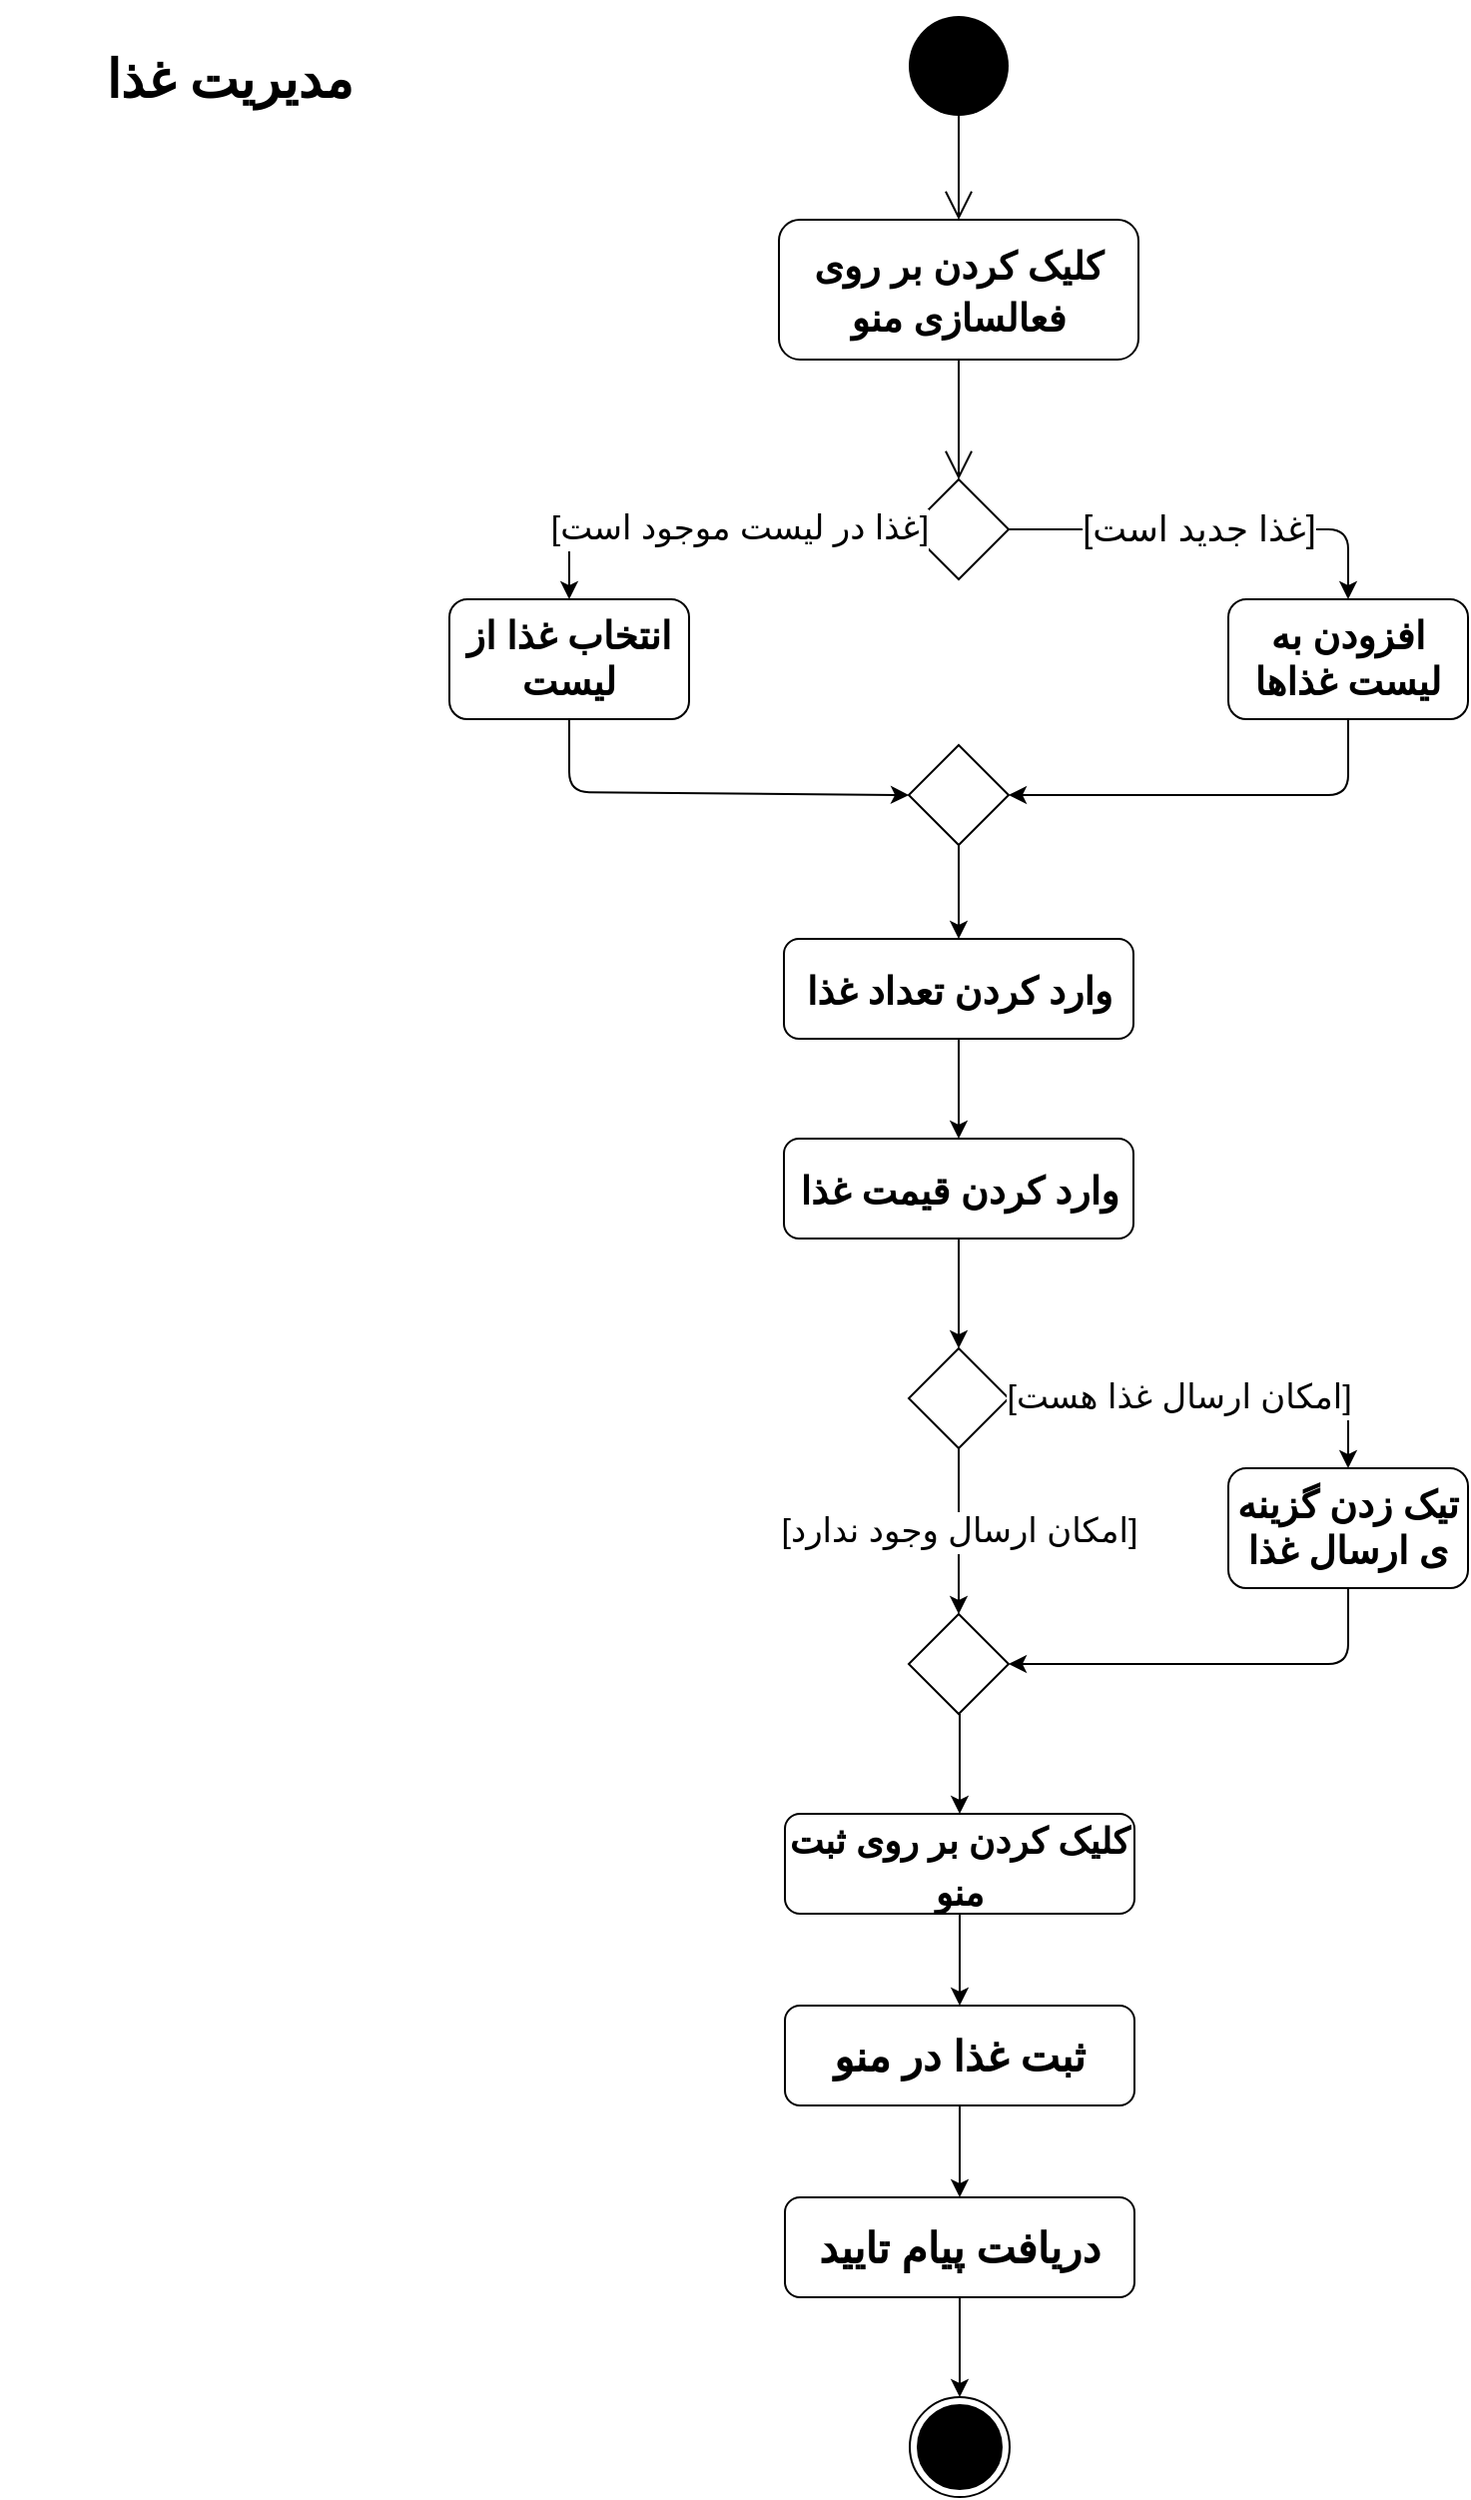 <mxfile version="14.1.4" type="github">
  <diagram name="Page-1" id="e7e014a7-5840-1c2e-5031-d8a46d1fe8dd">
    <mxGraphModel dx="1497" dy="765" grid="1" gridSize="10" guides="1" tooltips="1" connect="1" arrows="1" fold="1" page="1" pageScale="1" pageWidth="980" pageHeight="1390" background="#ffffff" math="0" shadow="0">
      <root>
        <mxCell id="0" />
        <mxCell id="1" parent="0" />
        <mxCell id="9RaUeARzdxXOr93nFO7e-41" value="" style="ellipse;fillColor=#000000;strokeColor=none;" parent="1" vertex="1">
          <mxGeometry x="465" y="28" width="50" height="50" as="geometry" />
        </mxCell>
        <mxCell id="9RaUeARzdxXOr93nFO7e-42" value="&lt;font style=&quot;font-size: 19px&quot;&gt;کلیک کردن بر روی فعالسازی منو&lt;/font&gt;" style="shape=rect;html=1;rounded=1;whiteSpace=wrap;align=center;fontSize=21;fontStyle=1" parent="1" vertex="1">
          <mxGeometry x="400" y="130" width="180" height="70" as="geometry" />
        </mxCell>
        <mxCell id="9RaUeARzdxXOr93nFO7e-43" value="" style="endArrow=open;endFill=1;endSize=12;html=1;fontSize=21;exitX=0.5;exitY=1;exitDx=0;exitDy=0;entryX=0.5;entryY=0;entryDx=0;entryDy=0;" parent="1" source="9RaUeARzdxXOr93nFO7e-41" target="9RaUeARzdxXOr93nFO7e-42" edge="1">
          <mxGeometry width="160" relative="1" as="geometry">
            <mxPoint x="515" y="278" as="sourcePoint" />
            <mxPoint x="675" y="278" as="targetPoint" />
          </mxGeometry>
        </mxCell>
        <mxCell id="9RaUeARzdxXOr93nFO7e-46" value="" style="rhombus;fontSize=21;" parent="1" vertex="1">
          <mxGeometry x="465" y="260" width="50" height="50" as="geometry" />
        </mxCell>
        <mxCell id="9RaUeARzdxXOr93nFO7e-47" value="" style="endArrow=open;endFill=1;endSize=12;html=1;fontSize=21;exitX=0.5;exitY=1;exitDx=0;exitDy=0;entryX=0.5;entryY=0;entryDx=0;entryDy=0;" parent="1" source="9RaUeARzdxXOr93nFO7e-42" target="9RaUeARzdxXOr93nFO7e-46" edge="1">
          <mxGeometry width="160" relative="1" as="geometry">
            <mxPoint x="490" y="358" as="sourcePoint" />
            <mxPoint x="529" y="438" as="targetPoint" />
          </mxGeometry>
        </mxCell>
        <mxCell id="9RaUeARzdxXOr93nFO7e-53" value="&lt;font style=&quot;font-size: 19px&quot;&gt;وارد کردن تعداد غذا&lt;/font&gt;" style="shape=rect;html=1;rounded=1;whiteSpace=wrap;align=center;fontSize=21;fontStyle=1" parent="1" vertex="1">
          <mxGeometry x="402.5" y="490" width="175" height="50" as="geometry" />
        </mxCell>
        <mxCell id="9RaUeARzdxXOr93nFO7e-55" value="&lt;font style=&quot;font-size: 19px&quot;&gt;وارد کردن قیمت غذا&lt;/font&gt;" style="shape=rect;html=1;rounded=1;whiteSpace=wrap;align=center;fontSize=21;fontStyle=1" parent="1" vertex="1">
          <mxGeometry x="402.5" y="590" width="175" height="50" as="geometry" />
        </mxCell>
        <mxCell id="9RaUeARzdxXOr93nFO7e-58" value="&lt;font style=&quot;font-size: 18px&quot;&gt;[غذا جدید است]&lt;/font&gt;" style="endArrow=classic;html=1;exitX=1;exitY=0.5;exitDx=0;exitDy=0;entryX=0.5;entryY=0;entryDx=0;entryDy=0;" parent="1" source="9RaUeARzdxXOr93nFO7e-46" target="9RaUeARzdxXOr93nFO7e-61" edge="1">
          <mxGeometry x="-0.073" width="50" height="50" relative="1" as="geometry">
            <mxPoint x="515" y="330" as="sourcePoint" />
            <mxPoint x="685" y="285" as="targetPoint" />
            <Array as="points">
              <mxPoint x="685" y="285" />
            </Array>
            <mxPoint as="offset" />
          </mxGeometry>
        </mxCell>
        <mxCell id="9RaUeARzdxXOr93nFO7e-59" value="&lt;font style=&quot;font-size: 17px&quot;&gt;[غذا در لیست موجود است]&lt;/font&gt;" style="endArrow=classic;html=1;exitX=0;exitY=0.5;exitDx=0;exitDy=0;entryX=0.5;entryY=0;entryDx=0;entryDy=0;" parent="1" source="9RaUeARzdxXOr93nFO7e-46" target="9RaUeARzdxXOr93nFO7e-66" edge="1">
          <mxGeometry x="-0.171" width="50" height="50" relative="1" as="geometry">
            <mxPoint x="435" y="283.5" as="sourcePoint" />
            <mxPoint x="435" y="418.5" as="targetPoint" />
            <Array as="points">
              <mxPoint x="295" y="285" />
            </Array>
            <mxPoint as="offset" />
          </mxGeometry>
        </mxCell>
        <mxCell id="9RaUeARzdxXOr93nFO7e-60" value="" style="rhombus;fontSize=21;" parent="1" vertex="1">
          <mxGeometry x="465" y="393" width="50" height="50" as="geometry" />
        </mxCell>
        <mxCell id="9RaUeARzdxXOr93nFO7e-61" value="&lt;font size=&quot;1&quot;&gt;&lt;b style=&quot;font-size: 19px&quot;&gt;افزودن به لیست غذاها&lt;/b&gt;&lt;/font&gt;" style="rounded=1;whiteSpace=wrap;html=1;" parent="1" vertex="1">
          <mxGeometry x="625" y="320" width="120" height="60" as="geometry" />
        </mxCell>
        <mxCell id="9RaUeARzdxXOr93nFO7e-62" value="" style="endArrow=classic;html=1;exitX=0.5;exitY=1;exitDx=0;exitDy=0;entryX=1;entryY=0.5;entryDx=0;entryDy=0;" parent="1" source="9RaUeARzdxXOr93nFO7e-76" target="9RaUeARzdxXOr93nFO7e-75" edge="1">
          <mxGeometry width="50" height="50" relative="1" as="geometry">
            <mxPoint x="675" y="805" as="sourcePoint" />
            <mxPoint x="505" y="843" as="targetPoint" />
            <Array as="points">
              <mxPoint x="685" y="853" />
            </Array>
          </mxGeometry>
        </mxCell>
        <mxCell id="9RaUeARzdxXOr93nFO7e-63" value="" style="endArrow=classic;html=1;exitX=0.5;exitY=1;exitDx=0;exitDy=0;entryX=0.5;entryY=0;entryDx=0;entryDy=0;" parent="1" source="9RaUeARzdxXOr93nFO7e-60" target="9RaUeARzdxXOr93nFO7e-53" edge="1">
          <mxGeometry width="50" height="50" relative="1" as="geometry">
            <mxPoint x="500" y="340" as="sourcePoint" />
            <mxPoint x="500" y="423" as="targetPoint" />
          </mxGeometry>
        </mxCell>
        <mxCell id="9RaUeARzdxXOr93nFO7e-66" value="&lt;font size=&quot;1&quot;&gt;&lt;b style=&quot;font-size: 19px&quot;&gt;انتخاب غذا از لیست&lt;/b&gt;&lt;/font&gt;" style="rounded=1;whiteSpace=wrap;html=1;" parent="1" vertex="1">
          <mxGeometry x="235" y="320" width="120" height="60" as="geometry" />
        </mxCell>
        <mxCell id="9RaUeARzdxXOr93nFO7e-67" value="" style="endArrow=classic;html=1;exitX=0.5;exitY=1;exitDx=0;exitDy=0;entryX=0;entryY=0.5;entryDx=0;entryDy=0;" parent="1" source="9RaUeARzdxXOr93nFO7e-66" target="9RaUeARzdxXOr93nFO7e-60" edge="1">
          <mxGeometry width="50" height="50" relative="1" as="geometry">
            <mxPoint x="425" y="388.5" as="sourcePoint" />
            <mxPoint x="435" y="416.5" as="targetPoint" />
            <Array as="points">
              <mxPoint x="295" y="416.5" />
            </Array>
          </mxGeometry>
        </mxCell>
        <mxCell id="9RaUeARzdxXOr93nFO7e-70" value="" style="endArrow=classic;html=1;entryX=0.5;entryY=0;entryDx=0;entryDy=0;exitX=0.5;exitY=1;exitDx=0;exitDy=0;" parent="1" source="9RaUeARzdxXOr93nFO7e-53" target="9RaUeARzdxXOr93nFO7e-55" edge="1">
          <mxGeometry width="50" height="50" relative="1" as="geometry">
            <mxPoint x="345" y="570" as="sourcePoint" />
            <mxPoint x="395" y="520" as="targetPoint" />
          </mxGeometry>
        </mxCell>
        <mxCell id="9RaUeARzdxXOr93nFO7e-72" value="" style="rhombus;fontSize=21;" parent="1" vertex="1">
          <mxGeometry x="465" y="695" width="50" height="50" as="geometry" />
        </mxCell>
        <mxCell id="9RaUeARzdxXOr93nFO7e-73" value="&lt;font style=&quot;font-size: 17px&quot;&gt;[امکان ارسال غذا هست]&lt;/font&gt;" style="endArrow=classic;html=1;exitX=1;exitY=0.5;exitDx=0;exitDy=0;entryX=0.5;entryY=0;entryDx=0;entryDy=0;" parent="1" source="9RaUeARzdxXOr93nFO7e-72" edge="1">
          <mxGeometry x="-0.171" width="50" height="50" relative="1" as="geometry">
            <mxPoint x="515" y="765" as="sourcePoint" />
            <mxPoint x="685" y="755" as="targetPoint" />
            <Array as="points">
              <mxPoint x="685" y="720" />
            </Array>
            <mxPoint as="offset" />
          </mxGeometry>
        </mxCell>
        <mxCell id="9RaUeARzdxXOr93nFO7e-74" value="&lt;font style=&quot;font-size: 17px&quot;&gt;[امکان ارسال وجود ندارد]&lt;/font&gt;" style="endArrow=classic;html=1;exitX=0.5;exitY=1;exitDx=0;exitDy=0;entryX=0.5;entryY=0;entryDx=0;entryDy=0;" parent="1" source="9RaUeARzdxXOr93nFO7e-72" target="9RaUeARzdxXOr93nFO7e-75" edge="1">
          <mxGeometry width="50" height="50" relative="1" as="geometry">
            <mxPoint x="435" y="718.5" as="sourcePoint" />
            <mxPoint x="435" y="853.5" as="targetPoint" />
            <Array as="points" />
          </mxGeometry>
        </mxCell>
        <mxCell id="9RaUeARzdxXOr93nFO7e-75" value="" style="rhombus;fontSize=21;" parent="1" vertex="1">
          <mxGeometry x="465" y="828" width="50" height="50" as="geometry" />
        </mxCell>
        <mxCell id="9RaUeARzdxXOr93nFO7e-76" value="&lt;span style=&quot;font-size: 19px&quot;&gt;&lt;b&gt;تیک زدن گزینه ی ارسال غذا&lt;/b&gt;&lt;/span&gt;" style="rounded=1;whiteSpace=wrap;html=1;" parent="1" vertex="1">
          <mxGeometry x="625" y="755" width="120" height="60" as="geometry" />
        </mxCell>
        <mxCell id="9RaUeARzdxXOr93nFO7e-80" value="" style="endArrow=classic;html=1;exitX=0.5;exitY=1;exitDx=0;exitDy=0;entryX=1;entryY=0.5;entryDx=0;entryDy=0;" parent="1" source="9RaUeARzdxXOr93nFO7e-61" target="9RaUeARzdxXOr93nFO7e-60" edge="1">
          <mxGeometry width="50" height="50" relative="1" as="geometry">
            <mxPoint x="710" y="780" as="sourcePoint" />
            <mxPoint x="500" y="818" as="targetPoint" />
            <Array as="points">
              <mxPoint x="685" y="418" />
            </Array>
          </mxGeometry>
        </mxCell>
        <mxCell id="9RaUeARzdxXOr93nFO7e-84" value="" style="endArrow=classic;html=1;entryX=0.5;entryY=0;entryDx=0;entryDy=0;exitX=0.5;exitY=1;exitDx=0;exitDy=0;" parent="1" source="9RaUeARzdxXOr93nFO7e-55" target="9RaUeARzdxXOr93nFO7e-72" edge="1">
          <mxGeometry width="50" height="50" relative="1" as="geometry">
            <mxPoint x="500" y="560" as="sourcePoint" />
            <mxPoint x="500" y="600" as="targetPoint" />
          </mxGeometry>
        </mxCell>
        <mxCell id="9RaUeARzdxXOr93nFO7e-85" value="&lt;font style=&quot;font-size: 18px&quot;&gt;کلیک کردن بر روی ثبت منو&lt;/font&gt;" style="shape=rect;html=1;rounded=1;whiteSpace=wrap;align=center;fontSize=21;fontStyle=1" parent="1" vertex="1">
          <mxGeometry x="403" y="928" width="175" height="50" as="geometry" />
        </mxCell>
        <mxCell id="9RaUeARzdxXOr93nFO7e-86" value="" style="endArrow=classic;html=1;entryX=0.5;entryY=0;entryDx=0;entryDy=0;exitX=0.5;exitY=1;exitDx=0;exitDy=0;" parent="1" target="9RaUeARzdxXOr93nFO7e-85" edge="1">
          <mxGeometry width="50" height="50" relative="1" as="geometry">
            <mxPoint x="490.5" y="878" as="sourcePoint" />
            <mxPoint x="395.5" y="858" as="targetPoint" />
          </mxGeometry>
        </mxCell>
        <mxCell id="Rb3ijf_uwXJVVXTIl9RE-1" value="" style="ellipse;html=1;shape=endState;fillColor=#000000;strokeColor=#000000;" parent="1" vertex="1">
          <mxGeometry x="465.5" y="1220" width="50" height="50" as="geometry" />
        </mxCell>
        <mxCell id="xWk9efRamBadg3AurZ7h-1" value="&lt;font style=&quot;font-size: 26px&quot;&gt;&lt;b&gt;مدیریت غذا&lt;/b&gt;&lt;/font&gt;" style="text;html=1;strokeColor=none;fillColor=none;align=center;verticalAlign=middle;whiteSpace=wrap;rounded=0;" parent="1" vertex="1">
          <mxGeometry x="10" y="20" width="230" height="80" as="geometry" />
        </mxCell>
        <mxCell id="xWk9efRamBadg3AurZ7h-2" value="ثبت غذا در منو" style="shape=rect;html=1;rounded=1;whiteSpace=wrap;align=center;fontSize=21;fontStyle=1" parent="1" vertex="1">
          <mxGeometry x="403" y="1024" width="175" height="50" as="geometry" />
        </mxCell>
        <mxCell id="xWk9efRamBadg3AurZ7h-3" value="" style="endArrow=classic;html=1;entryX=0.5;entryY=0;entryDx=0;entryDy=0;exitX=0.5;exitY=1;exitDx=0;exitDy=0;" parent="1" target="xWk9efRamBadg3AurZ7h-2" edge="1">
          <mxGeometry width="50" height="50" relative="1" as="geometry">
            <mxPoint x="490.5" y="978" as="sourcePoint" />
            <mxPoint x="490.5" y="1130" as="targetPoint" />
          </mxGeometry>
        </mxCell>
        <mxCell id="xWk9efRamBadg3AurZ7h-4" value="" style="endArrow=classic;html=1;exitX=0.5;exitY=1;exitDx=0;exitDy=0;" parent="1" source="xWk9efRamBadg3AurZ7h-2" target="O-RDJxadEMmwWg7eDuJD-1" edge="1">
          <mxGeometry width="50" height="50" relative="1" as="geometry">
            <mxPoint x="489" y="1080" as="sourcePoint" />
            <mxPoint x="491" y="1132" as="targetPoint" />
          </mxGeometry>
        </mxCell>
        <mxCell id="O-RDJxadEMmwWg7eDuJD-1" value="دریافت پیام تایید" style="shape=rect;html=1;rounded=1;whiteSpace=wrap;align=center;fontSize=21;fontStyle=1" parent="1" vertex="1">
          <mxGeometry x="403" y="1120" width="175" height="50" as="geometry" />
        </mxCell>
        <mxCell id="O-RDJxadEMmwWg7eDuJD-2" value="" style="endArrow=classic;html=1;exitX=0.5;exitY=1;exitDx=0;exitDy=0;entryX=0.5;entryY=0;entryDx=0;entryDy=0;" parent="1" source="O-RDJxadEMmwWg7eDuJD-1" target="Rb3ijf_uwXJVVXTIl9RE-1" edge="1">
          <mxGeometry width="50" height="50" relative="1" as="geometry">
            <mxPoint x="460" y="1200" as="sourcePoint" />
            <mxPoint x="460" y="1230" as="targetPoint" />
          </mxGeometry>
        </mxCell>
      </root>
    </mxGraphModel>
  </diagram>
</mxfile>
